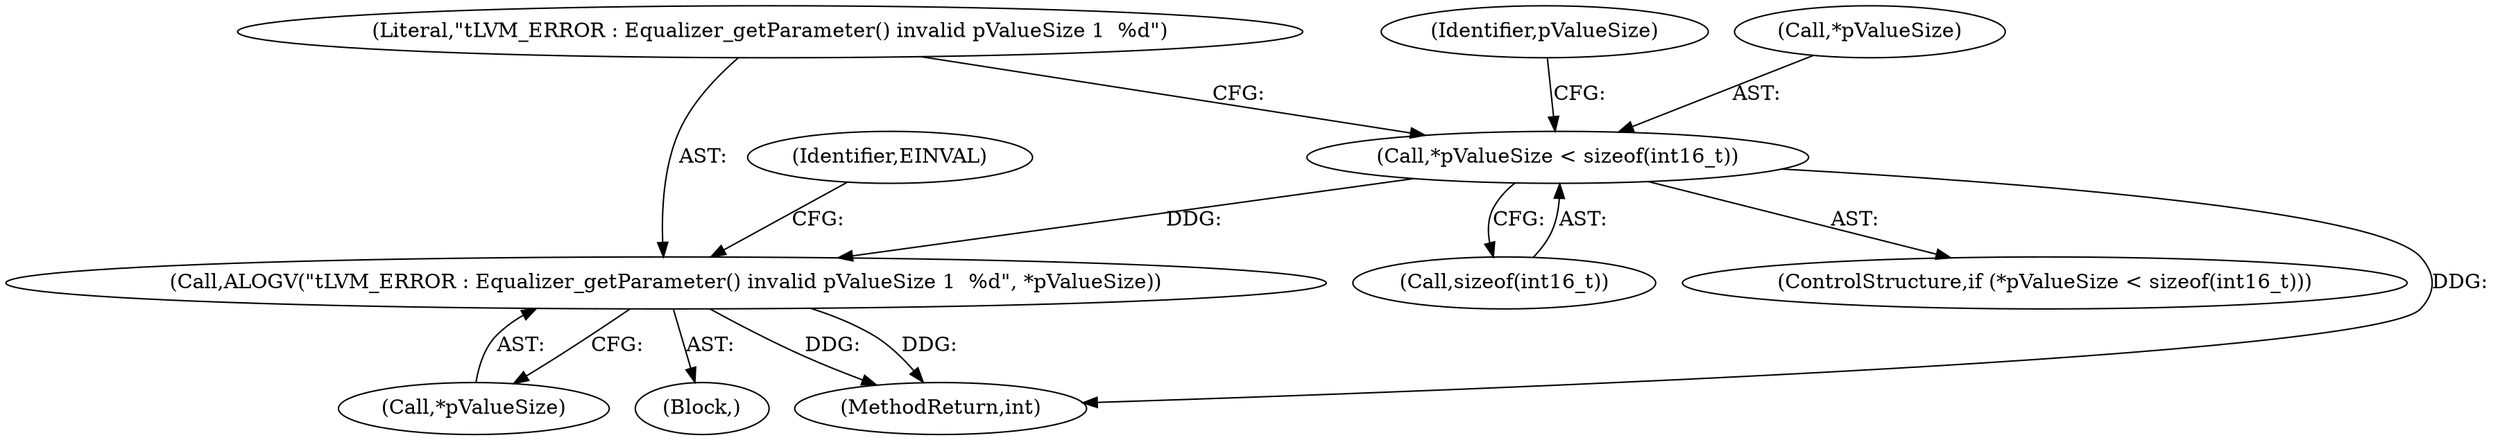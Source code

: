 digraph "0_Android_c66c43ad571ed2590dcd55a762c73c90d9744bac@API" {
"1000147" [label="(Call,*pValueSize < sizeof(int16_t))"];
"1000153" [label="(Call,ALOGV(\"\tLVM_ERROR : Equalizer_getParameter() invalid pValueSize 1  %d\", *pValueSize))"];
"1000150" [label="(Call,sizeof(int16_t))"];
"1000152" [label="(Block,)"];
"1000154" [label="(Literal,\"\tLVM_ERROR : Equalizer_getParameter() invalid pValueSize 1  %d\")"];
"1000159" [label="(Identifier,EINVAL)"];
"1000147" [label="(Call,*pValueSize < sizeof(int16_t))"];
"1000146" [label="(ControlStructure,if (*pValueSize < sizeof(int16_t)))"];
"1000162" [label="(Identifier,pValueSize)"];
"1000153" [label="(Call,ALOGV(\"\tLVM_ERROR : Equalizer_getParameter() invalid pValueSize 1  %d\", *pValueSize))"];
"1000148" [label="(Call,*pValueSize)"];
"1000155" [label="(Call,*pValueSize)"];
"1000567" [label="(MethodReturn,int)"];
"1000147" -> "1000146"  [label="AST: "];
"1000147" -> "1000150"  [label="CFG: "];
"1000148" -> "1000147"  [label="AST: "];
"1000150" -> "1000147"  [label="AST: "];
"1000154" -> "1000147"  [label="CFG: "];
"1000162" -> "1000147"  [label="CFG: "];
"1000147" -> "1000567"  [label="DDG: "];
"1000147" -> "1000153"  [label="DDG: "];
"1000153" -> "1000152"  [label="AST: "];
"1000153" -> "1000155"  [label="CFG: "];
"1000154" -> "1000153"  [label="AST: "];
"1000155" -> "1000153"  [label="AST: "];
"1000159" -> "1000153"  [label="CFG: "];
"1000153" -> "1000567"  [label="DDG: "];
"1000153" -> "1000567"  [label="DDG: "];
}
